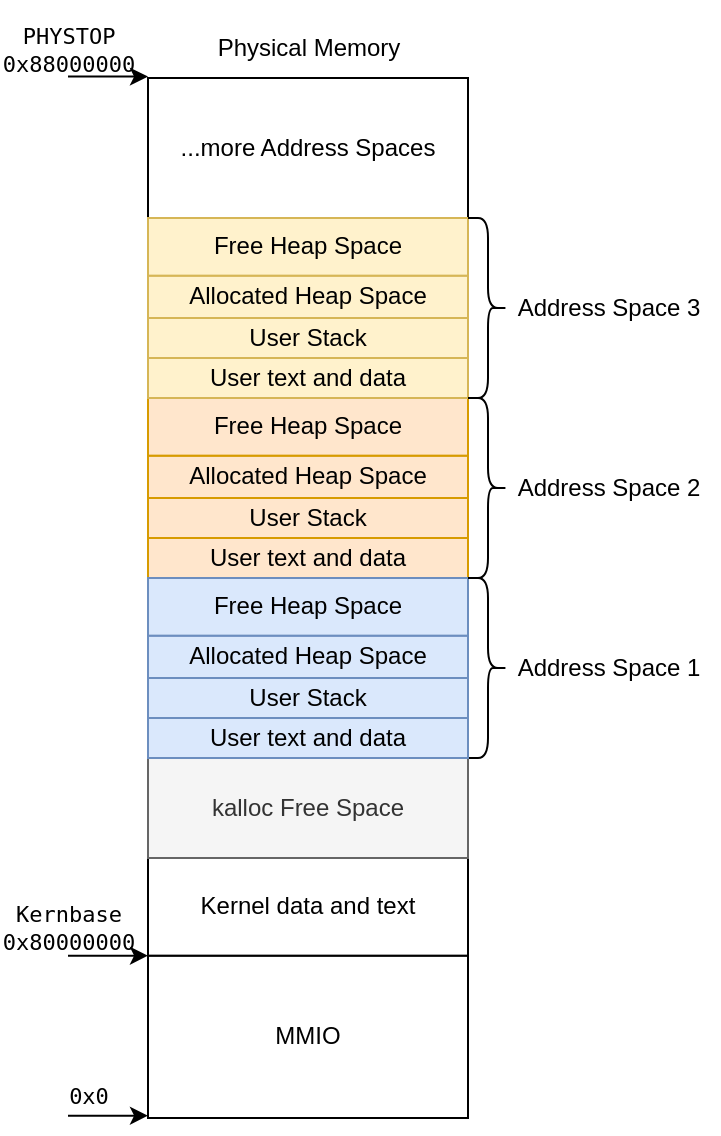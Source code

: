 <mxfile version="24.7.8">
  <diagram name="Page-1" id="LInRqrQsV4V-wmSq09pM">
    <mxGraphModel dx="1434" dy="835" grid="1" gridSize="10" guides="1" tooltips="1" connect="1" arrows="1" fold="1" page="1" pageScale="1" pageWidth="850" pageHeight="1100" math="0" shadow="0">
      <root>
        <mxCell id="0" />
        <mxCell id="1" parent="0" />
        <mxCell id="Vv3zLhDwNzCCgq5lBk2P-1" value="" style="rounded=0;whiteSpace=wrap;html=1;" parent="1" vertex="1">
          <mxGeometry x="560" y="200" width="160" height="520" as="geometry" />
        </mxCell>
        <mxCell id="Vv3zLhDwNzCCgq5lBk2P-2" value="" style="endArrow=classic;html=1;rounded=0;entryX=0;entryY=1;entryDx=0;entryDy=0;" parent="1" edge="1">
          <mxGeometry width="50" height="50" relative="1" as="geometry">
            <mxPoint x="520" y="718.82" as="sourcePoint" />
            <mxPoint x="560" y="718.82" as="targetPoint" />
          </mxGeometry>
        </mxCell>
        <mxCell id="Vv3zLhDwNzCCgq5lBk2P-3" value="&lt;pre&gt;0x0&lt;/pre&gt;" style="edgeLabel;html=1;align=center;verticalAlign=middle;resizable=0;points=[];fontFamily=Comic Sans MS;labelBackgroundColor=none;" parent="Vv3zLhDwNzCCgq5lBk2P-2" vertex="1" connectable="0">
          <mxGeometry x="-0.529" y="-1" relative="1" as="geometry">
            <mxPoint y="-11" as="offset" />
          </mxGeometry>
        </mxCell>
        <mxCell id="Vv3zLhDwNzCCgq5lBk2P-7" value="" style="endArrow=classic;html=1;rounded=0;entryX=0;entryY=1;entryDx=0;entryDy=0;" parent="1" edge="1">
          <mxGeometry width="50" height="50" relative="1" as="geometry">
            <mxPoint x="520" y="638.82" as="sourcePoint" />
            <mxPoint x="560" y="638.82" as="targetPoint" />
          </mxGeometry>
        </mxCell>
        <mxCell id="Vv3zLhDwNzCCgq5lBk2P-8" value="&lt;pre&gt;Kernbase&lt;br&gt;0x80000000&lt;/pre&gt;" style="edgeLabel;html=1;align=center;verticalAlign=middle;resizable=0;points=[];fontFamily=Comic Sans MS;labelBackgroundColor=none;" parent="Vv3zLhDwNzCCgq5lBk2P-7" vertex="1" connectable="0">
          <mxGeometry x="-0.529" y="-1" relative="1" as="geometry">
            <mxPoint x="-10" y="-15" as="offset" />
          </mxGeometry>
        </mxCell>
        <mxCell id="Vv3zLhDwNzCCgq5lBk2P-16" value="Physical Memory" style="text;html=1;align=center;verticalAlign=middle;resizable=0;points=[];autosize=1;strokeColor=none;fillColor=none;" parent="1" vertex="1">
          <mxGeometry x="580" y="170" width="120" height="30" as="geometry" />
        </mxCell>
        <mxCell id="Vv3zLhDwNzCCgq5lBk2P-25" value="MMIO" style="rounded=0;whiteSpace=wrap;html=1;" parent="1" vertex="1">
          <mxGeometry x="560" y="638.82" width="160" height="81.18" as="geometry" />
        </mxCell>
        <mxCell id="Vv3zLhDwNzCCgq5lBk2P-26" value="Kernel data and text" style="rounded=0;whiteSpace=wrap;html=1;" parent="1" vertex="1">
          <mxGeometry x="560" y="590" width="160" height="48.82" as="geometry" />
        </mxCell>
        <mxCell id="Vv3zLhDwNzCCgq5lBk2P-28" value="" style="endArrow=classic;html=1;rounded=0;entryX=0;entryY=1;entryDx=0;entryDy=0;" parent="1" edge="1">
          <mxGeometry width="50" height="50" relative="1" as="geometry">
            <mxPoint x="520" y="199.31" as="sourcePoint" />
            <mxPoint x="560" y="199.31" as="targetPoint" />
          </mxGeometry>
        </mxCell>
        <mxCell id="Vv3zLhDwNzCCgq5lBk2P-29" value="&lt;pre&gt;PHYSTOP&lt;br&gt;0x88000000&lt;/pre&gt;" style="edgeLabel;html=1;align=center;verticalAlign=middle;resizable=0;points=[];fontFamily=Comic Sans MS;labelBackgroundColor=none;" parent="Vv3zLhDwNzCCgq5lBk2P-28" vertex="1" connectable="0">
          <mxGeometry x="-0.529" y="-1" relative="1" as="geometry">
            <mxPoint x="-10" y="-15" as="offset" />
          </mxGeometry>
        </mxCell>
        <mxCell id="Vv3zLhDwNzCCgq5lBk2P-30" value="" style="shape=curlyBracket;whiteSpace=wrap;html=1;rounded=1;flipH=1;labelPosition=right;verticalLabelPosition=middle;align=left;verticalAlign=middle;" parent="1" vertex="1">
          <mxGeometry x="720" y="450" width="20" height="90" as="geometry" />
        </mxCell>
        <mxCell id="Vv3zLhDwNzCCgq5lBk2P-38" value="Address Space 1" style="text;html=1;align=center;verticalAlign=middle;resizable=0;points=[];autosize=1;strokeColor=none;fillColor=none;" parent="1" vertex="1">
          <mxGeometry x="735" y="480" width="110" height="30" as="geometry" />
        </mxCell>
        <mxCell id="Vv3zLhDwNzCCgq5lBk2P-43" value="User text and data" style="rounded=0;whiteSpace=wrap;html=1;fillColor=#ffe6cc;strokeColor=#d79b00;" parent="1" vertex="1">
          <mxGeometry x="560" y="430" width="160" height="20" as="geometry" />
        </mxCell>
        <mxCell id="Vv3zLhDwNzCCgq5lBk2P-44" value="User Stack" style="rounded=0;whiteSpace=wrap;html=1;fillColor=#ffe6cc;strokeColor=#d79b00;" parent="1" vertex="1">
          <mxGeometry x="560" y="410" width="160" height="20" as="geometry" />
        </mxCell>
        <mxCell id="Vv3zLhDwNzCCgq5lBk2P-45" value="Allocated Heap Space" style="rounded=0;whiteSpace=wrap;html=1;fillColor=#ffe6cc;strokeColor=#d79b00;" parent="1" vertex="1">
          <mxGeometry x="560" y="388.82" width="160" height="21.18" as="geometry" />
        </mxCell>
        <mxCell id="Vv3zLhDwNzCCgq5lBk2P-46" value="Free Heap Space" style="rounded=0;whiteSpace=wrap;html=1;fillColor=#ffe6cc;strokeColor=#d79b00;" parent="1" vertex="1">
          <mxGeometry x="560" y="360" width="160" height="28.82" as="geometry" />
        </mxCell>
        <mxCell id="erv0wpMIXQUOzV1S1D3V-5" value="...more Address Spaces" style="rounded=0;whiteSpace=wrap;html=1;" parent="1" vertex="1">
          <mxGeometry x="560" y="200" width="160" height="70" as="geometry" />
        </mxCell>
        <mxCell id="1ln9KzSCrnvjGZ_2OXn5-2" value="kalloc Free Space" style="rounded=0;whiteSpace=wrap;html=1;fillColor=#f5f5f5;fontColor=#333333;strokeColor=#666666;" vertex="1" parent="1">
          <mxGeometry x="560" y="540" width="160" height="50" as="geometry" />
        </mxCell>
        <mxCell id="1ln9KzSCrnvjGZ_2OXn5-3" value="User text and data" style="rounded=0;whiteSpace=wrap;html=1;fillColor=#dae8fc;strokeColor=#6c8ebf;" vertex="1" parent="1">
          <mxGeometry x="560" y="520" width="160" height="20" as="geometry" />
        </mxCell>
        <mxCell id="1ln9KzSCrnvjGZ_2OXn5-4" value="User Stack" style="rounded=0;whiteSpace=wrap;html=1;fillColor=#dae8fc;strokeColor=#6c8ebf;" vertex="1" parent="1">
          <mxGeometry x="560" y="500" width="160" height="20" as="geometry" />
        </mxCell>
        <mxCell id="1ln9KzSCrnvjGZ_2OXn5-5" value="Allocated Heap Space" style="rounded=0;whiteSpace=wrap;html=1;fillColor=#dae8fc;strokeColor=#6c8ebf;" vertex="1" parent="1">
          <mxGeometry x="560" y="478.82" width="160" height="21.18" as="geometry" />
        </mxCell>
        <mxCell id="1ln9KzSCrnvjGZ_2OXn5-6" value="Free Heap Space" style="rounded=0;whiteSpace=wrap;html=1;fillColor=#dae8fc;strokeColor=#6c8ebf;" vertex="1" parent="1">
          <mxGeometry x="560" y="450" width="160" height="28.82" as="geometry" />
        </mxCell>
        <mxCell id="1ln9KzSCrnvjGZ_2OXn5-7" value="User text and data" style="rounded=0;whiteSpace=wrap;html=1;fillColor=#fff2cc;strokeColor=#d6b656;" vertex="1" parent="1">
          <mxGeometry x="560" y="340" width="160" height="20" as="geometry" />
        </mxCell>
        <mxCell id="1ln9KzSCrnvjGZ_2OXn5-8" value="User Stack" style="rounded=0;whiteSpace=wrap;html=1;fillColor=#fff2cc;strokeColor=#d6b656;" vertex="1" parent="1">
          <mxGeometry x="560" y="320" width="160" height="20" as="geometry" />
        </mxCell>
        <mxCell id="1ln9KzSCrnvjGZ_2OXn5-9" value="Allocated Heap Space" style="rounded=0;whiteSpace=wrap;html=1;fillColor=#fff2cc;strokeColor=#d6b656;" vertex="1" parent="1">
          <mxGeometry x="560" y="298.82" width="160" height="21.18" as="geometry" />
        </mxCell>
        <mxCell id="1ln9KzSCrnvjGZ_2OXn5-10" value="Free Heap Space" style="rounded=0;whiteSpace=wrap;html=1;fillColor=#fff2cc;strokeColor=#d6b656;" vertex="1" parent="1">
          <mxGeometry x="560" y="270" width="160" height="28.82" as="geometry" />
        </mxCell>
        <mxCell id="1ln9KzSCrnvjGZ_2OXn5-12" value="" style="shape=curlyBracket;whiteSpace=wrap;html=1;rounded=1;flipH=1;labelPosition=right;verticalLabelPosition=middle;align=left;verticalAlign=middle;" vertex="1" parent="1">
          <mxGeometry x="720" y="360" width="20" height="90" as="geometry" />
        </mxCell>
        <mxCell id="1ln9KzSCrnvjGZ_2OXn5-13" value="" style="shape=curlyBracket;whiteSpace=wrap;html=1;rounded=1;flipH=1;labelPosition=right;verticalLabelPosition=middle;align=left;verticalAlign=middle;" vertex="1" parent="1">
          <mxGeometry x="720" y="270" width="20" height="90" as="geometry" />
        </mxCell>
        <mxCell id="1ln9KzSCrnvjGZ_2OXn5-14" value="Address Space 2" style="text;html=1;align=center;verticalAlign=middle;resizable=0;points=[];autosize=1;strokeColor=none;fillColor=none;" vertex="1" parent="1">
          <mxGeometry x="735" y="390" width="110" height="30" as="geometry" />
        </mxCell>
        <mxCell id="1ln9KzSCrnvjGZ_2OXn5-15" value="Address Space 3" style="text;html=1;align=center;verticalAlign=middle;resizable=0;points=[];autosize=1;strokeColor=none;fillColor=none;" vertex="1" parent="1">
          <mxGeometry x="735" y="300" width="110" height="30" as="geometry" />
        </mxCell>
      </root>
    </mxGraphModel>
  </diagram>
</mxfile>
